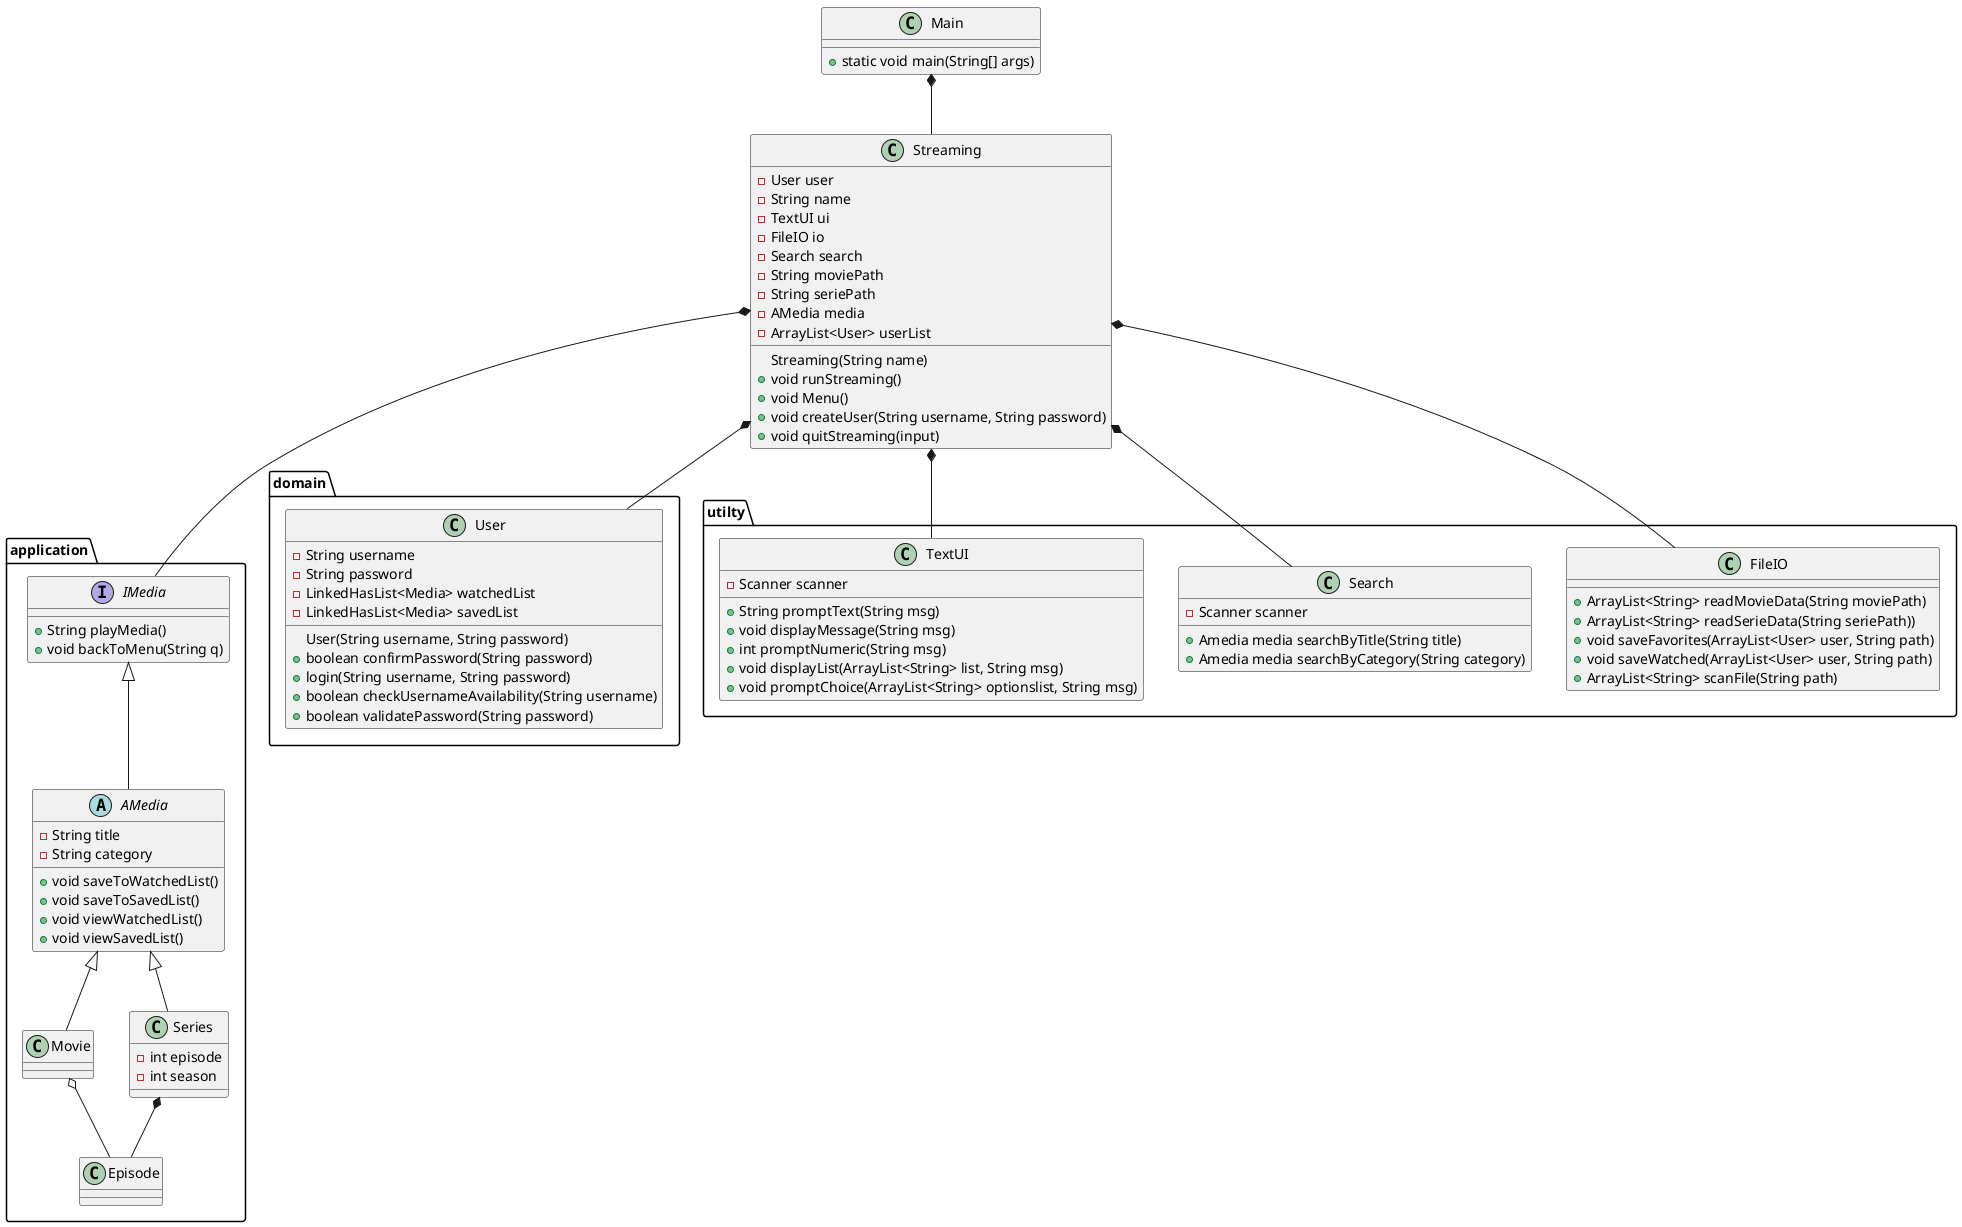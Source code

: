 @startuml

class Main {
+ static void main(String[] args)
}
package application{
interface IMedia {
+ String playMedia()
+ void backToMenu(String q)
'+ pauseMedia()
}

abstract AMedia {
- String title
- String category
+ void saveToWatchedList()
+ void saveToSavedList()
+ void viewWatchedList()
+ void viewSavedList()
}

class Movie {

}


class Series {
- int episode
- int season
}
class Episode{

}
}

package domain{
class User {
- String username
- String password
- LinkedHasList<Media> watchedList
- LinkedHasList<Media> savedList
User(String username, String password)
+ boolean confirmPassword(String password)
+ login(String username, String password)
+ boolean checkUsernameAvailability(String username)
+ boolean validatePassword(String password)
}
}

class Streaming {
- User user
- String name
- TextUI ui
- FileIO io
- Search search
- String moviePath
- String seriePath
- AMedia media
- ArrayList<User> userList
Streaming(String name)
+ void runStreaming()
+ void Menu()
+ void createUser(String username, String password)
+ void quitStreaming(input)
}


package utilty{
class FileIO {
+ ArrayList<String> readMovieData(String moviePath)
+ ArrayList<String> readSerieData(String seriePath))
+ void saveFavorites(ArrayList<User> user, String path)
+ void saveWatched(ArrayList<User> user, String path)
+ ArrayList<String> scanFile(String path)
}

class Search {
- Scanner scanner
+ Amedia media searchByTitle(String title)
+ Amedia media searchByCategory(String category)

}
class TextUI {
- Scanner scanner
+ String promptText(String msg)
+ void displayMessage(String msg)
+ int promptNumeric(String msg)
+ void displayList(ArrayList<String> list, String msg)
+ void promptChoice(ArrayList<String> optionslist, String msg)
}
}


Main *-- Streaming
Streaming *-- IMedia
Streaming *-- User
Streaming *-- Search
Streaming *-- TextUI
IMedia <|-- AMedia
Streaming *-- FileIO
AMedia <|-- Movie
AMedia  <|-- Series
Series *-- Episode
Movie o-- Episode

@enduml

https://devhints.io/plantuml
Car <|-- SmallCar      # extension
Car *-- Engine         # composition
Cars o-- Car           # aggregation
Car <|.. SmallCar      # dotted line (use .. instead of --)
Car <|--* Car

-left->
-right->